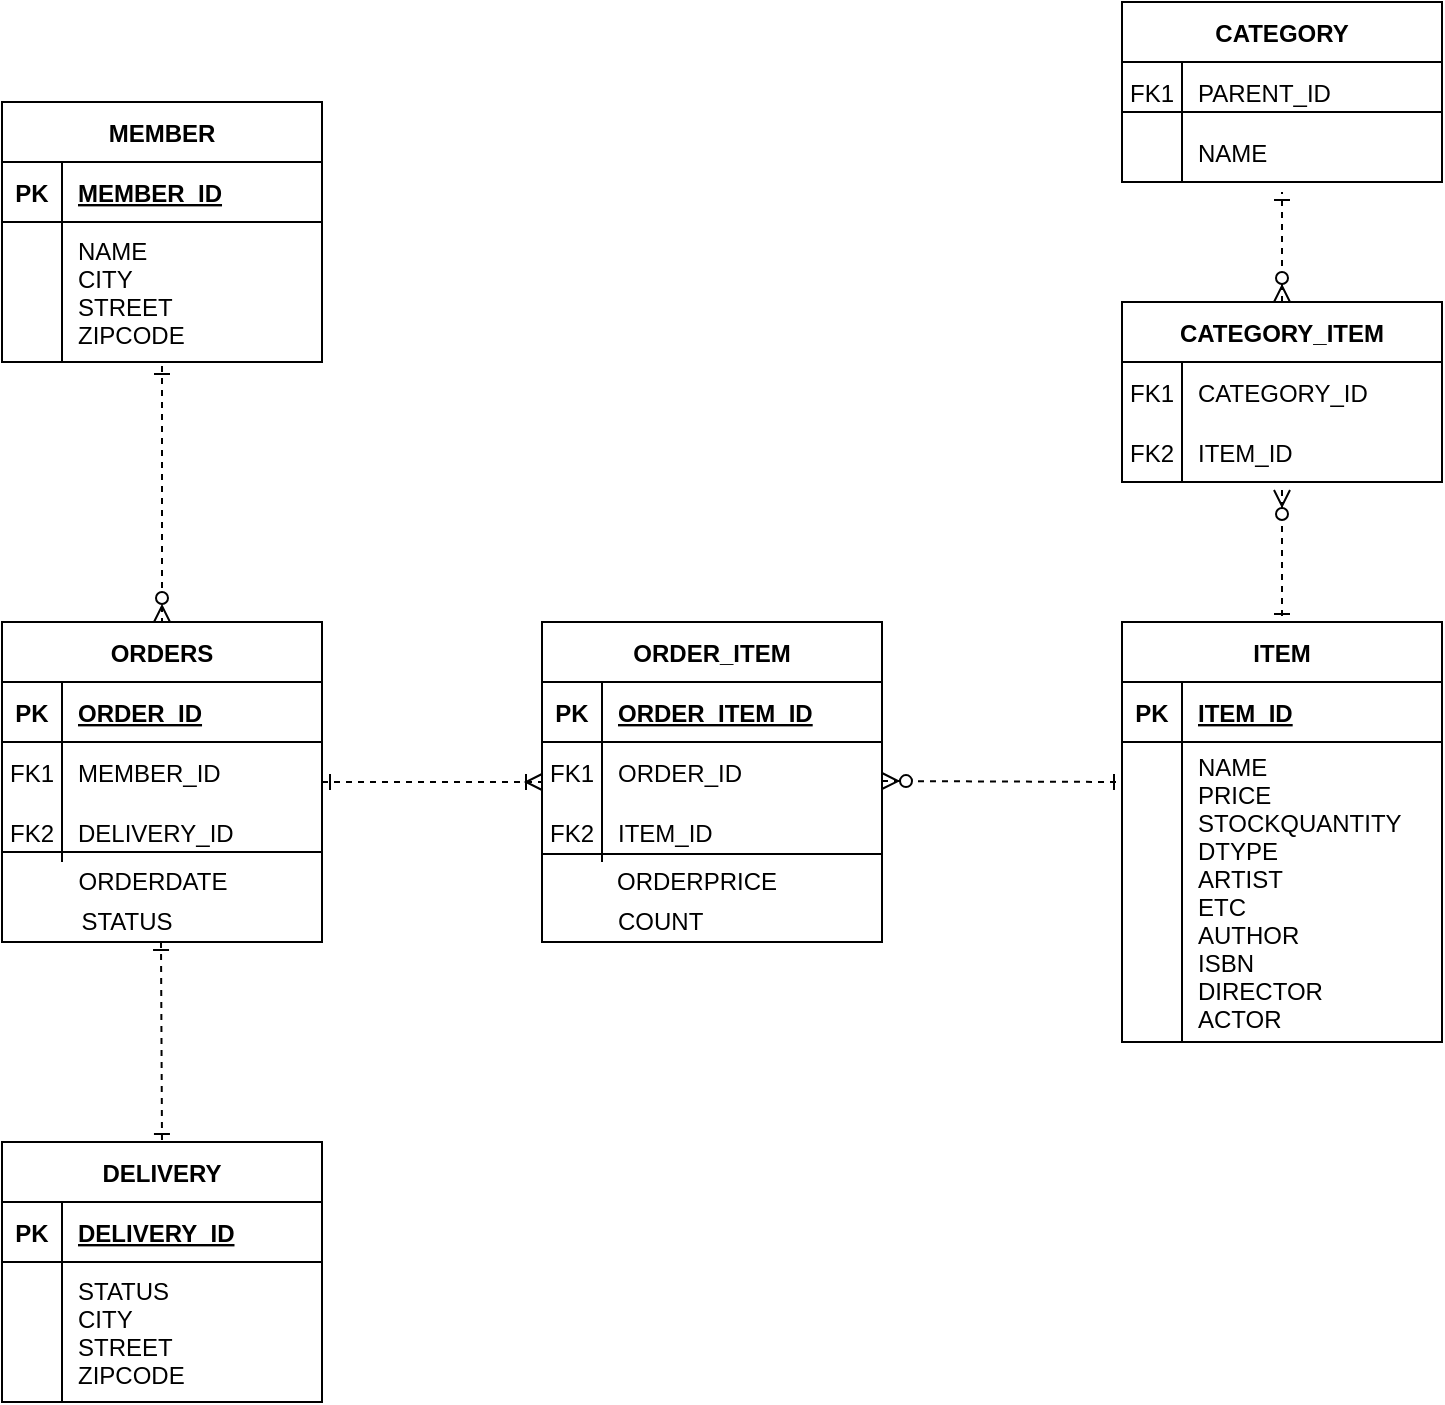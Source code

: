 <mxfile version="14.2.6" type="device"><diagram id="R2lEEEUBdFMjLlhIrx00" name="Page-1"><mxGraphModel dx="1422" dy="762" grid="1" gridSize="10" guides="1" tooltips="1" connect="1" arrows="1" fold="1" page="1" pageScale="1" pageWidth="850" pageHeight="1100" math="0" shadow="0" extFonts="Permanent Marker^https://fonts.googleapis.com/css?family=Permanent+Marker"><root><mxCell id="0"/><mxCell id="1" parent="0"/><mxCell id="C-vyLk0tnHw3VtMMgP7b-2" value="ORDERS" style="shape=table;startSize=30;container=1;collapsible=1;childLayout=tableLayout;fixedRows=1;rowLines=0;fontStyle=1;align=center;resizeLast=1;" parent="1" vertex="1"><mxGeometry x="40" y="380" width="160" height="160" as="geometry"/></mxCell><mxCell id="C-vyLk0tnHw3VtMMgP7b-3" value="" style="shape=partialRectangle;collapsible=0;dropTarget=0;pointerEvents=0;fillColor=none;points=[[0,0.5],[1,0.5]];portConstraint=eastwest;top=0;left=0;right=0;bottom=1;" parent="C-vyLk0tnHw3VtMMgP7b-2" vertex="1"><mxGeometry y="30" width="160" height="30" as="geometry"/></mxCell><mxCell id="C-vyLk0tnHw3VtMMgP7b-4" value="PK" style="shape=partialRectangle;overflow=hidden;connectable=0;fillColor=none;top=0;left=0;bottom=0;right=0;fontStyle=1;" parent="C-vyLk0tnHw3VtMMgP7b-3" vertex="1"><mxGeometry width="30" height="30" as="geometry"/></mxCell><mxCell id="C-vyLk0tnHw3VtMMgP7b-5" value="ORDER_ID" style="shape=partialRectangle;overflow=hidden;connectable=0;fillColor=none;top=0;left=0;bottom=0;right=0;align=left;spacingLeft=6;fontStyle=5;" parent="C-vyLk0tnHw3VtMMgP7b-3" vertex="1"><mxGeometry x="30" width="130" height="30" as="geometry"/></mxCell><mxCell id="C-vyLk0tnHw3VtMMgP7b-6" value="" style="shape=partialRectangle;collapsible=0;dropTarget=0;pointerEvents=0;fillColor=none;points=[[0,0.5],[1,0.5]];portConstraint=eastwest;top=0;left=0;right=0;bottom=0;" parent="C-vyLk0tnHw3VtMMgP7b-2" vertex="1"><mxGeometry y="60" width="160" height="30" as="geometry"/></mxCell><mxCell id="C-vyLk0tnHw3VtMMgP7b-7" value="FK1" style="shape=partialRectangle;overflow=hidden;connectable=0;fillColor=none;top=0;left=0;bottom=0;right=0;" parent="C-vyLk0tnHw3VtMMgP7b-6" vertex="1"><mxGeometry width="30" height="30" as="geometry"/></mxCell><mxCell id="C-vyLk0tnHw3VtMMgP7b-8" value="MEMBER_ID" style="shape=partialRectangle;overflow=hidden;connectable=0;fillColor=none;top=0;left=0;bottom=0;right=0;align=left;spacingLeft=6;" parent="C-vyLk0tnHw3VtMMgP7b-6" vertex="1"><mxGeometry x="30" width="130" height="30" as="geometry"/></mxCell><mxCell id="C-vyLk0tnHw3VtMMgP7b-9" value="" style="shape=partialRectangle;collapsible=0;dropTarget=0;pointerEvents=0;fillColor=none;points=[[0,0.5],[1,0.5]];portConstraint=eastwest;top=0;left=0;right=0;bottom=0;" parent="C-vyLk0tnHw3VtMMgP7b-2" vertex="1"><mxGeometry y="90" width="160" height="30" as="geometry"/></mxCell><mxCell id="C-vyLk0tnHw3VtMMgP7b-10" value="FK2" style="shape=partialRectangle;overflow=hidden;connectable=0;fillColor=none;top=0;left=0;bottom=0;right=0;" parent="C-vyLk0tnHw3VtMMgP7b-9" vertex="1"><mxGeometry width="30" height="30" as="geometry"/></mxCell><mxCell id="C-vyLk0tnHw3VtMMgP7b-11" value="DELIVERY_ID" style="shape=partialRectangle;overflow=hidden;connectable=0;fillColor=none;top=0;left=0;bottom=0;right=0;align=left;spacingLeft=6;" parent="C-vyLk0tnHw3VtMMgP7b-9" vertex="1"><mxGeometry x="30" width="130" height="30" as="geometry"/></mxCell><mxCell id="C-vyLk0tnHw3VtMMgP7b-13" value="ORDER_ITEM" style="shape=table;startSize=30;container=1;collapsible=1;childLayout=tableLayout;fixedRows=1;rowLines=0;fontStyle=1;align=center;resizeLast=1;" parent="1" vertex="1"><mxGeometry x="310" y="380" width="170" height="160" as="geometry"/></mxCell><mxCell id="C-vyLk0tnHw3VtMMgP7b-14" value="" style="shape=partialRectangle;collapsible=0;dropTarget=0;pointerEvents=0;fillColor=none;points=[[0,0.5],[1,0.5]];portConstraint=eastwest;top=0;left=0;right=0;bottom=1;" parent="C-vyLk0tnHw3VtMMgP7b-13" vertex="1"><mxGeometry y="30" width="170" height="30" as="geometry"/></mxCell><mxCell id="C-vyLk0tnHw3VtMMgP7b-15" value="PK" style="shape=partialRectangle;overflow=hidden;connectable=0;fillColor=none;top=0;left=0;bottom=0;right=0;fontStyle=1;" parent="C-vyLk0tnHw3VtMMgP7b-14" vertex="1"><mxGeometry width="30" height="30" as="geometry"/></mxCell><mxCell id="C-vyLk0tnHw3VtMMgP7b-16" value="ORDER_ITEM_ID" style="shape=partialRectangle;overflow=hidden;connectable=0;fillColor=none;top=0;left=0;bottom=0;right=0;align=left;spacingLeft=6;fontStyle=5;" parent="C-vyLk0tnHw3VtMMgP7b-14" vertex="1"><mxGeometry x="30" width="140" height="30" as="geometry"/></mxCell><mxCell id="C-vyLk0tnHw3VtMMgP7b-17" value="" style="shape=partialRectangle;collapsible=0;dropTarget=0;pointerEvents=0;fillColor=none;points=[[0,0.5],[1,0.5]];portConstraint=eastwest;top=0;left=0;right=0;bottom=0;" parent="C-vyLk0tnHw3VtMMgP7b-13" vertex="1"><mxGeometry y="60" width="170" height="30" as="geometry"/></mxCell><mxCell id="C-vyLk0tnHw3VtMMgP7b-18" value="FK1" style="shape=partialRectangle;overflow=hidden;connectable=0;fillColor=none;top=0;left=0;bottom=0;right=0;" parent="C-vyLk0tnHw3VtMMgP7b-17" vertex="1"><mxGeometry width="30" height="30" as="geometry"/></mxCell><mxCell id="C-vyLk0tnHw3VtMMgP7b-19" value="ORDER_ID" style="shape=partialRectangle;overflow=hidden;connectable=0;fillColor=none;top=0;left=0;bottom=0;right=0;align=left;spacingLeft=6;" parent="C-vyLk0tnHw3VtMMgP7b-17" vertex="1"><mxGeometry x="30" width="140" height="30" as="geometry"/></mxCell><mxCell id="C-vyLk0tnHw3VtMMgP7b-20" value="" style="shape=partialRectangle;collapsible=0;dropTarget=0;pointerEvents=0;fillColor=none;points=[[0,0.5],[1,0.5]];portConstraint=eastwest;top=0;left=0;right=0;bottom=0;" parent="C-vyLk0tnHw3VtMMgP7b-13" vertex="1"><mxGeometry y="90" width="170" height="30" as="geometry"/></mxCell><mxCell id="C-vyLk0tnHw3VtMMgP7b-21" value="" style="shape=partialRectangle;overflow=hidden;connectable=0;fillColor=none;top=0;left=0;bottom=0;right=0;" parent="C-vyLk0tnHw3VtMMgP7b-20" vertex="1"><mxGeometry width="30" height="30" as="geometry"/></mxCell><mxCell id="C-vyLk0tnHw3VtMMgP7b-22" value="ITEM_ID" style="shape=partialRectangle;overflow=hidden;connectable=0;fillColor=none;top=0;left=0;bottom=0;right=0;align=left;spacingLeft=6;" parent="C-vyLk0tnHw3VtMMgP7b-20" vertex="1"><mxGeometry x="30" width="140" height="30" as="geometry"/></mxCell><mxCell id="C-vyLk0tnHw3VtMMgP7b-23" value="MEMBER" style="shape=table;startSize=30;container=1;collapsible=1;childLayout=tableLayout;fixedRows=1;rowLines=0;fontStyle=1;align=center;resizeLast=1;" parent="1" vertex="1"><mxGeometry x="40" y="120" width="160" height="130" as="geometry"/></mxCell><mxCell id="C-vyLk0tnHw3VtMMgP7b-24" value="" style="shape=partialRectangle;collapsible=0;dropTarget=0;pointerEvents=0;fillColor=none;points=[[0,0.5],[1,0.5]];portConstraint=eastwest;top=0;left=0;right=0;bottom=1;" parent="C-vyLk0tnHw3VtMMgP7b-23" vertex="1"><mxGeometry y="30" width="160" height="30" as="geometry"/></mxCell><mxCell id="C-vyLk0tnHw3VtMMgP7b-25" value="PK" style="shape=partialRectangle;overflow=hidden;connectable=0;fillColor=none;top=0;left=0;bottom=0;right=0;fontStyle=1;" parent="C-vyLk0tnHw3VtMMgP7b-24" vertex="1"><mxGeometry width="30" height="30" as="geometry"/></mxCell><mxCell id="C-vyLk0tnHw3VtMMgP7b-26" value="MEMBER_ID" style="shape=partialRectangle;overflow=hidden;connectable=0;fillColor=none;top=0;left=0;bottom=0;right=0;align=left;spacingLeft=6;fontStyle=5;" parent="C-vyLk0tnHw3VtMMgP7b-24" vertex="1"><mxGeometry x="30" width="130" height="30" as="geometry"/></mxCell><mxCell id="C-vyLk0tnHw3VtMMgP7b-27" value="" style="shape=partialRectangle;collapsible=0;dropTarget=0;pointerEvents=0;fillColor=none;points=[[0,0.5],[1,0.5]];portConstraint=eastwest;top=0;left=0;right=0;bottom=0;" parent="C-vyLk0tnHw3VtMMgP7b-23" vertex="1"><mxGeometry y="60" width="160" height="70" as="geometry"/></mxCell><mxCell id="C-vyLk0tnHw3VtMMgP7b-28" value="" style="shape=partialRectangle;overflow=hidden;connectable=0;fillColor=none;top=0;left=0;bottom=0;right=0;" parent="C-vyLk0tnHw3VtMMgP7b-27" vertex="1"><mxGeometry width="30" height="70" as="geometry"/></mxCell><mxCell id="C-vyLk0tnHw3VtMMgP7b-29" value="NAME&#10;CITY&#10;STREET&#10;ZIPCODE" style="shape=partialRectangle;overflow=hidden;connectable=0;fillColor=none;top=0;left=0;bottom=0;right=0;align=left;spacingLeft=6;" parent="C-vyLk0tnHw3VtMMgP7b-27" vertex="1"><mxGeometry x="30" width="130" height="70" as="geometry"/></mxCell><mxCell id="XTRUSsTHcvVkda3EoYzO-2" value="" style="line;strokeWidth=1;rotatable=0;dashed=0;labelPosition=right;align=left;verticalAlign=middle;spacingTop=0;spacingLeft=6;points=[];portConstraint=eastwest;" vertex="1" parent="1"><mxGeometry x="40" y="490" width="160" height="10" as="geometry"/></mxCell><mxCell id="XTRUSsTHcvVkda3EoYzO-3" value="ORDERDATE" style="text;html=1;align=center;verticalAlign=middle;resizable=0;points=[];autosize=1;" vertex="1" parent="1"><mxGeometry x="70" y="500" width="90" height="20" as="geometry"/></mxCell><mxCell id="XTRUSsTHcvVkda3EoYzO-4" value="STATUS" style="text;html=1;align=center;verticalAlign=middle;resizable=0;points=[];autosize=1;" vertex="1" parent="1"><mxGeometry x="72" y="520" width="60" height="20" as="geometry"/></mxCell><mxCell id="XTRUSsTHcvVkda3EoYzO-5" value="" style="endArrow=ERzeroToMany;html=1;entryX=0.5;entryY=0;entryDx=0;entryDy=0;endFill=1;startArrow=ERone;startFill=0;dashed=1;" edge="1" parent="1" target="C-vyLk0tnHw3VtMMgP7b-2"><mxGeometry width="50" height="50" relative="1" as="geometry"><mxPoint x="120" y="252" as="sourcePoint"/><mxPoint x="450" y="340" as="targetPoint"/></mxGeometry></mxCell><mxCell id="XTRUSsTHcvVkda3EoYzO-6" value="FK2" style="shape=partialRectangle;overflow=hidden;connectable=0;fillColor=none;top=0;left=0;bottom=0;right=0;" vertex="1" parent="1"><mxGeometry x="310" y="470" width="30" height="30" as="geometry"/></mxCell><mxCell id="XTRUSsTHcvVkda3EoYzO-7" value="" style="line;strokeWidth=1;rotatable=0;dashed=0;labelPosition=right;align=left;verticalAlign=middle;spacingTop=0;spacingLeft=6;points=[];portConstraint=eastwest;" vertex="1" parent="1"><mxGeometry x="310" y="491" width="170" height="10" as="geometry"/></mxCell><mxCell id="XTRUSsTHcvVkda3EoYzO-8" value="ORDERPRICE" style="text;html=1;align=center;verticalAlign=middle;resizable=0;points=[];autosize=1;" vertex="1" parent="1"><mxGeometry x="337" y="500" width="100" height="20" as="geometry"/></mxCell><mxCell id="XTRUSsTHcvVkda3EoYzO-9" value="COUNT" style="text;html=1;align=left;verticalAlign=middle;resizable=0;points=[];autosize=1;" vertex="1" parent="1"><mxGeometry x="346" y="520" width="60" height="20" as="geometry"/></mxCell><mxCell id="XTRUSsTHcvVkda3EoYzO-10" value="DELIVERY" style="shape=table;startSize=30;container=1;collapsible=1;childLayout=tableLayout;fixedRows=1;rowLines=0;fontStyle=1;align=center;resizeLast=1;" vertex="1" parent="1"><mxGeometry x="40" y="640" width="160" height="130" as="geometry"/></mxCell><mxCell id="XTRUSsTHcvVkda3EoYzO-11" value="" style="shape=partialRectangle;collapsible=0;dropTarget=0;pointerEvents=0;fillColor=none;points=[[0,0.5],[1,0.5]];portConstraint=eastwest;top=0;left=0;right=0;bottom=1;" vertex="1" parent="XTRUSsTHcvVkda3EoYzO-10"><mxGeometry y="30" width="160" height="30" as="geometry"/></mxCell><mxCell id="XTRUSsTHcvVkda3EoYzO-12" value="PK" style="shape=partialRectangle;overflow=hidden;connectable=0;fillColor=none;top=0;left=0;bottom=0;right=0;fontStyle=1;" vertex="1" parent="XTRUSsTHcvVkda3EoYzO-11"><mxGeometry width="30" height="30" as="geometry"/></mxCell><mxCell id="XTRUSsTHcvVkda3EoYzO-13" value="DELIVERY_ID" style="shape=partialRectangle;overflow=hidden;connectable=0;fillColor=none;top=0;left=0;bottom=0;right=0;align=left;spacingLeft=6;fontStyle=5;" vertex="1" parent="XTRUSsTHcvVkda3EoYzO-11"><mxGeometry x="30" width="130" height="30" as="geometry"/></mxCell><mxCell id="XTRUSsTHcvVkda3EoYzO-14" value="" style="shape=partialRectangle;collapsible=0;dropTarget=0;pointerEvents=0;fillColor=none;points=[[0,0.5],[1,0.5]];portConstraint=eastwest;top=0;left=0;right=0;bottom=0;" vertex="1" parent="XTRUSsTHcvVkda3EoYzO-10"><mxGeometry y="60" width="160" height="70" as="geometry"/></mxCell><mxCell id="XTRUSsTHcvVkda3EoYzO-15" value="" style="shape=partialRectangle;overflow=hidden;connectable=0;fillColor=none;top=0;left=0;bottom=0;right=0;" vertex="1" parent="XTRUSsTHcvVkda3EoYzO-14"><mxGeometry width="30" height="70" as="geometry"/></mxCell><mxCell id="XTRUSsTHcvVkda3EoYzO-16" value="STATUS&#10;CITY&#10;STREET&#10;ZIPCODE" style="shape=partialRectangle;overflow=hidden;connectable=0;fillColor=none;top=0;left=0;bottom=0;right=0;align=left;spacingLeft=6;" vertex="1" parent="XTRUSsTHcvVkda3EoYzO-14"><mxGeometry x="30" width="130" height="70" as="geometry"/></mxCell><mxCell id="XTRUSsTHcvVkda3EoYzO-20" value="" style="endArrow=ERone;html=1;endFill=0;startArrow=ERone;startFill=0;dashed=1;" edge="1" parent="1"><mxGeometry width="50" height="50" relative="1" as="geometry"><mxPoint x="119.5" y="540" as="sourcePoint"/><mxPoint x="120" y="640" as="targetPoint"/></mxGeometry></mxCell><mxCell id="XTRUSsTHcvVkda3EoYzO-21" value="" style="endArrow=ERoneToMany;html=1;endFill=0;startArrow=ERone;startFill=0;dashed=1;exitX=1;exitY=0.5;exitDx=0;exitDy=0;" edge="1" parent="1" source="C-vyLk0tnHw3VtMMgP7b-2"><mxGeometry width="50" height="50" relative="1" as="geometry"><mxPoint x="129.5" y="550" as="sourcePoint"/><mxPoint x="310" y="460" as="targetPoint"/></mxGeometry></mxCell><mxCell id="XTRUSsTHcvVkda3EoYzO-22" value="ITEM" style="shape=table;startSize=30;container=1;collapsible=1;childLayout=tableLayout;fixedRows=1;rowLines=0;fontStyle=1;align=center;resizeLast=1;" vertex="1" parent="1"><mxGeometry x="600" y="380" width="160" height="210" as="geometry"/></mxCell><mxCell id="XTRUSsTHcvVkda3EoYzO-23" value="" style="shape=partialRectangle;collapsible=0;dropTarget=0;pointerEvents=0;fillColor=none;points=[[0,0.5],[1,0.5]];portConstraint=eastwest;top=0;left=0;right=0;bottom=1;" vertex="1" parent="XTRUSsTHcvVkda3EoYzO-22"><mxGeometry y="30" width="160" height="30" as="geometry"/></mxCell><mxCell id="XTRUSsTHcvVkda3EoYzO-24" value="PK" style="shape=partialRectangle;overflow=hidden;connectable=0;fillColor=none;top=0;left=0;bottom=0;right=0;fontStyle=1;" vertex="1" parent="XTRUSsTHcvVkda3EoYzO-23"><mxGeometry width="30" height="30" as="geometry"/></mxCell><mxCell id="XTRUSsTHcvVkda3EoYzO-25" value="ITEM_ID" style="shape=partialRectangle;overflow=hidden;connectable=0;fillColor=none;top=0;left=0;bottom=0;right=0;align=left;spacingLeft=6;fontStyle=5;" vertex="1" parent="XTRUSsTHcvVkda3EoYzO-23"><mxGeometry x="30" width="130" height="30" as="geometry"/></mxCell><mxCell id="XTRUSsTHcvVkda3EoYzO-26" value="" style="shape=partialRectangle;collapsible=0;dropTarget=0;pointerEvents=0;fillColor=none;points=[[0,0.5],[1,0.5]];portConstraint=eastwest;top=0;left=0;right=0;bottom=0;" vertex="1" parent="XTRUSsTHcvVkda3EoYzO-22"><mxGeometry y="60" width="160" height="150" as="geometry"/></mxCell><mxCell id="XTRUSsTHcvVkda3EoYzO-27" value="" style="shape=partialRectangle;overflow=hidden;connectable=0;fillColor=none;top=0;left=0;bottom=0;right=0;" vertex="1" parent="XTRUSsTHcvVkda3EoYzO-26"><mxGeometry width="30" height="150" as="geometry"/></mxCell><mxCell id="XTRUSsTHcvVkda3EoYzO-28" value="NAME&#10;PRICE&#10;STOCKQUANTITY&#10;DTYPE&#10;ARTIST&#10;ETC&#10;AUTHOR&#10;ISBN&#10;DIRECTOR&#10;ACTOR" style="shape=partialRectangle;overflow=hidden;connectable=0;fillColor=none;top=0;left=0;bottom=0;right=0;align=left;spacingLeft=6;" vertex="1" parent="XTRUSsTHcvVkda3EoYzO-26"><mxGeometry x="30" width="130" height="150" as="geometry"/></mxCell><mxCell id="XTRUSsTHcvVkda3EoYzO-30" value="CATEGORY_ITEM" style="shape=table;startSize=30;container=1;collapsible=1;childLayout=tableLayout;fixedRows=1;rowLines=0;fontStyle=1;align=center;resizeLast=1;" vertex="1" parent="1"><mxGeometry x="600" y="220" width="160" height="90" as="geometry"/></mxCell><mxCell id="XTRUSsTHcvVkda3EoYzO-34" value="" style="shape=partialRectangle;collapsible=0;dropTarget=0;pointerEvents=0;fillColor=none;points=[[0,0.5],[1,0.5]];portConstraint=eastwest;top=0;left=0;right=0;bottom=0;" vertex="1" parent="XTRUSsTHcvVkda3EoYzO-30"><mxGeometry y="30" width="160" height="30" as="geometry"/></mxCell><mxCell id="XTRUSsTHcvVkda3EoYzO-35" value="FK1" style="shape=partialRectangle;overflow=hidden;connectable=0;fillColor=none;top=0;left=0;bottom=0;right=0;" vertex="1" parent="XTRUSsTHcvVkda3EoYzO-34"><mxGeometry width="30" height="30" as="geometry"/></mxCell><mxCell id="XTRUSsTHcvVkda3EoYzO-36" value="CATEGORY_ID" style="shape=partialRectangle;overflow=hidden;connectable=0;fillColor=none;top=0;left=0;bottom=0;right=0;align=left;spacingLeft=6;" vertex="1" parent="XTRUSsTHcvVkda3EoYzO-34"><mxGeometry x="30" width="130" height="30" as="geometry"/></mxCell><mxCell id="XTRUSsTHcvVkda3EoYzO-37" value="" style="shape=partialRectangle;collapsible=0;dropTarget=0;pointerEvents=0;fillColor=none;points=[[0,0.5],[1,0.5]];portConstraint=eastwest;top=0;left=0;right=0;bottom=0;" vertex="1" parent="XTRUSsTHcvVkda3EoYzO-30"><mxGeometry y="60" width="160" height="30" as="geometry"/></mxCell><mxCell id="XTRUSsTHcvVkda3EoYzO-38" value="FK2" style="shape=partialRectangle;overflow=hidden;connectable=0;fillColor=none;top=0;left=0;bottom=0;right=0;" vertex="1" parent="XTRUSsTHcvVkda3EoYzO-37"><mxGeometry width="30" height="30" as="geometry"/></mxCell><mxCell id="XTRUSsTHcvVkda3EoYzO-39" value="ITEM_ID" style="shape=partialRectangle;overflow=hidden;connectable=0;fillColor=none;top=0;left=0;bottom=0;right=0;align=left;spacingLeft=6;" vertex="1" parent="XTRUSsTHcvVkda3EoYzO-37"><mxGeometry x="30" width="130" height="30" as="geometry"/></mxCell><mxCell id="XTRUSsTHcvVkda3EoYzO-40" value="CATEGORY" style="shape=table;startSize=30;container=1;collapsible=1;childLayout=tableLayout;fixedRows=1;rowLines=0;fontStyle=1;align=center;resizeLast=1;" vertex="1" parent="1"><mxGeometry x="600" y="70" width="160" height="90" as="geometry"/></mxCell><mxCell id="XTRUSsTHcvVkda3EoYzO-41" value="" style="shape=partialRectangle;collapsible=0;dropTarget=0;pointerEvents=0;fillColor=none;points=[[0,0.5],[1,0.5]];portConstraint=eastwest;top=0;left=0;right=0;bottom=0;" vertex="1" parent="XTRUSsTHcvVkda3EoYzO-40"><mxGeometry y="30" width="160" height="30" as="geometry"/></mxCell><mxCell id="XTRUSsTHcvVkda3EoYzO-42" value="FK1" style="shape=partialRectangle;overflow=hidden;connectable=0;fillColor=none;top=0;left=0;bottom=0;right=0;" vertex="1" parent="XTRUSsTHcvVkda3EoYzO-41"><mxGeometry width="30" height="30" as="geometry"/></mxCell><mxCell id="XTRUSsTHcvVkda3EoYzO-43" value="PARENT_ID" style="shape=partialRectangle;overflow=hidden;connectable=0;fillColor=none;top=0;left=0;bottom=0;right=0;align=left;spacingLeft=6;" vertex="1" parent="XTRUSsTHcvVkda3EoYzO-41"><mxGeometry x="30" width="130" height="30" as="geometry"/></mxCell><mxCell id="XTRUSsTHcvVkda3EoYzO-44" value="" style="shape=partialRectangle;collapsible=0;dropTarget=0;pointerEvents=0;fillColor=none;points=[[0,0.5],[1,0.5]];portConstraint=eastwest;top=0;left=0;right=0;bottom=0;" vertex="1" parent="XTRUSsTHcvVkda3EoYzO-40"><mxGeometry y="60" width="160" height="30" as="geometry"/></mxCell><mxCell id="XTRUSsTHcvVkda3EoYzO-45" value="" style="shape=partialRectangle;overflow=hidden;connectable=0;fillColor=none;top=0;left=0;bottom=0;right=0;" vertex="1" parent="XTRUSsTHcvVkda3EoYzO-44"><mxGeometry width="30" height="30" as="geometry"/></mxCell><mxCell id="XTRUSsTHcvVkda3EoYzO-46" value="NAME" style="shape=partialRectangle;overflow=hidden;connectable=0;fillColor=none;top=0;left=0;bottom=0;right=0;align=left;spacingLeft=6;" vertex="1" parent="XTRUSsTHcvVkda3EoYzO-44"><mxGeometry x="30" width="130" height="30" as="geometry"/></mxCell><mxCell id="XTRUSsTHcvVkda3EoYzO-47" value="" style="line;strokeWidth=1;rotatable=0;dashed=0;labelPosition=right;align=left;verticalAlign=middle;spacingTop=0;spacingLeft=6;points=[];portConstraint=eastwest;" vertex="1" parent="1"><mxGeometry x="600" y="120" width="160" height="10" as="geometry"/></mxCell><mxCell id="XTRUSsTHcvVkda3EoYzO-48" value="" style="endArrow=ERone;html=1;endFill=0;startArrow=ERzeroToMany;startFill=1;dashed=1;exitX=1;exitY=0.5;exitDx=0;exitDy=0;" edge="1" parent="1"><mxGeometry width="50" height="50" relative="1" as="geometry"><mxPoint x="480" y="459.5" as="sourcePoint"/><mxPoint x="600" y="460" as="targetPoint"/></mxGeometry></mxCell><mxCell id="XTRUSsTHcvVkda3EoYzO-49" value="" style="endArrow=ERone;html=1;endFill=0;startArrow=ERzeroToMany;startFill=1;dashed=1;exitX=0.5;exitY=1.133;exitDx=0;exitDy=0;exitPerimeter=0;entryX=0.5;entryY=0;entryDx=0;entryDy=0;" edge="1" parent="1" source="XTRUSsTHcvVkda3EoYzO-37" target="XTRUSsTHcvVkda3EoYzO-22"><mxGeometry width="50" height="50" relative="1" as="geometry"><mxPoint x="490" y="469.5" as="sourcePoint"/><mxPoint x="610" y="470" as="targetPoint"/></mxGeometry></mxCell><mxCell id="XTRUSsTHcvVkda3EoYzO-50" value="" style="endArrow=ERone;html=1;endFill=0;startArrow=ERzeroToMany;startFill=1;dashed=1;entryX=0.5;entryY=1.167;entryDx=0;entryDy=0;entryPerimeter=0;" edge="1" parent="1" target="XTRUSsTHcvVkda3EoYzO-44"><mxGeometry width="50" height="50" relative="1" as="geometry"><mxPoint x="680" y="220" as="sourcePoint"/><mxPoint x="690" y="390" as="targetPoint"/></mxGeometry></mxCell></root></mxGraphModel></diagram></mxfile>